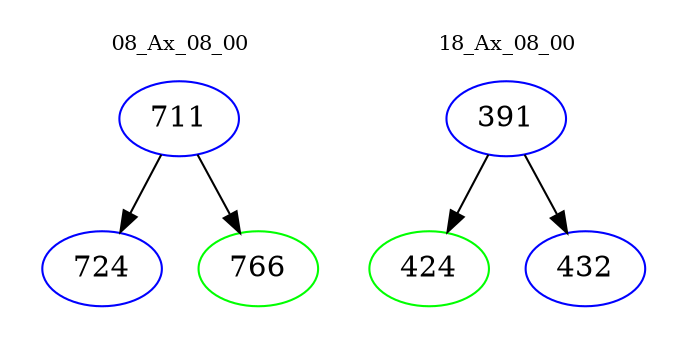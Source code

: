 digraph{
subgraph cluster_0 {
color = white
label = "08_Ax_08_00";
fontsize=10;
T0_711 [label="711", color="blue"]
T0_711 -> T0_724 [color="black"]
T0_724 [label="724", color="blue"]
T0_711 -> T0_766 [color="black"]
T0_766 [label="766", color="green"]
}
subgraph cluster_1 {
color = white
label = "18_Ax_08_00";
fontsize=10;
T1_391 [label="391", color="blue"]
T1_391 -> T1_424 [color="black"]
T1_424 [label="424", color="green"]
T1_391 -> T1_432 [color="black"]
T1_432 [label="432", color="blue"]
}
}

